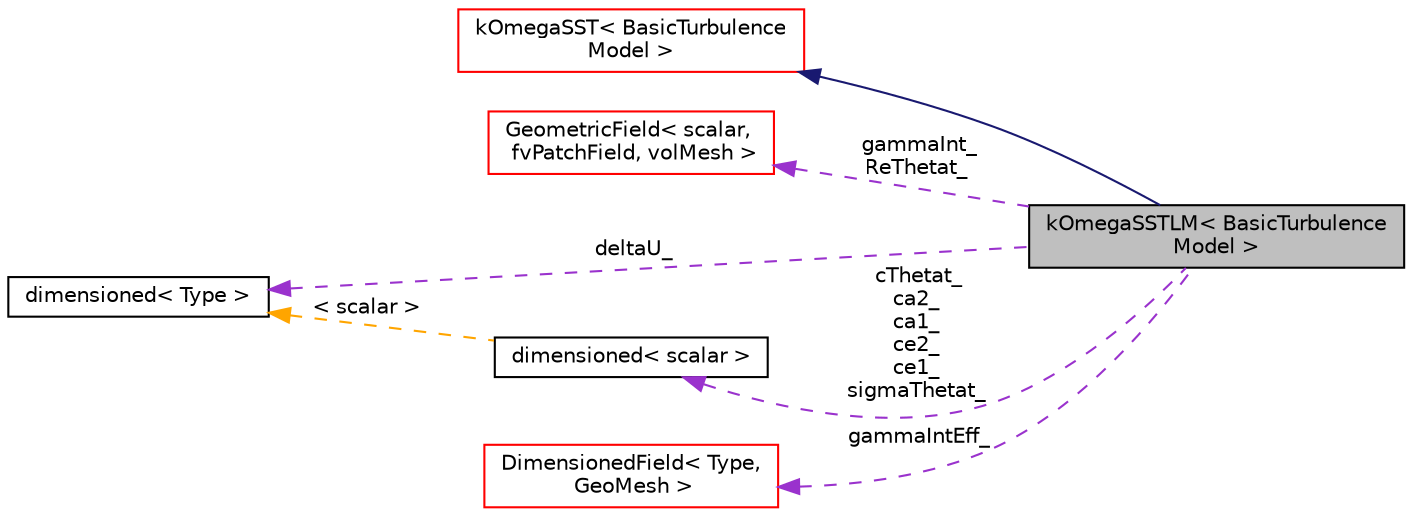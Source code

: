 digraph "kOmegaSSTLM&lt; BasicTurbulenceModel &gt;"
{
  bgcolor="transparent";
  edge [fontname="Helvetica",fontsize="10",labelfontname="Helvetica",labelfontsize="10"];
  node [fontname="Helvetica",fontsize="10",shape=record];
  rankdir="LR";
  Node12 [label="kOmegaSSTLM\< BasicTurbulence\lModel \>",height=0.2,width=0.4,color="black", fillcolor="grey75", style="filled", fontcolor="black"];
  Node13 -> Node12 [dir="back",color="midnightblue",fontsize="10",style="solid",fontname="Helvetica"];
  Node13 [label="kOmegaSST\< BasicTurbulence\lModel \>",height=0.2,width=0.4,color="red",URL="$a32341.html"];
  Node28 -> Node12 [dir="back",color="darkorchid3",fontsize="10",style="dashed",label=" gammaInt_\nReThetat_" ,fontname="Helvetica"];
  Node28 [label="GeometricField\< scalar,\l fvPatchField, volMesh \>",height=0.2,width=0.4,color="red",URL="$a23249.html"];
  Node26 -> Node12 [dir="back",color="darkorchid3",fontsize="10",style="dashed",label=" deltaU_" ,fontname="Helvetica"];
  Node26 [label="dimensioned\< Type \>",height=0.2,width=0.4,color="black",URL="$a27473.html",tooltip="Generic dimensioned Type class. "];
  Node50 -> Node12 [dir="back",color="darkorchid3",fontsize="10",style="dashed",label=" gammaIntEff_" ,fontname="Helvetica"];
  Node50 [label="DimensionedField\< Type,\l GeoMesh \>",height=0.2,width=0.4,color="red",URL="$a27497.html",tooltip="Field with dimensions and associated with geometry type GeoMesh which is used to size the field and a..."];
  Node25 -> Node12 [dir="back",color="darkorchid3",fontsize="10",style="dashed",label=" cThetat_\nca2_\nca1_\nce2_\nce1_\nsigmaThetat_" ,fontname="Helvetica"];
  Node25 [label="dimensioned\< scalar \>",height=0.2,width=0.4,color="black",URL="$a27473.html"];
  Node26 -> Node25 [dir="back",color="orange",fontsize="10",style="dashed",label=" \< scalar \>" ,fontname="Helvetica"];
}
